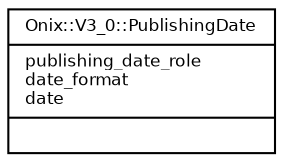 digraph G {
  fontname = "Bitstream Vera Sans"
  fontsize = 8

  node [
    fontname = "Bitstream Vera Sans"
    fontsize = 8
    shape = "record"
  ]

  edge [
    fontname = "Bitstream Vera Sans"
    fontsize = 8
  ]

  PublishingDate [
    label = "{Onix::V3_0::PublishingDate\l|publishing_date_role\ldate_format\ldate\l|\l}"
  ]




}
